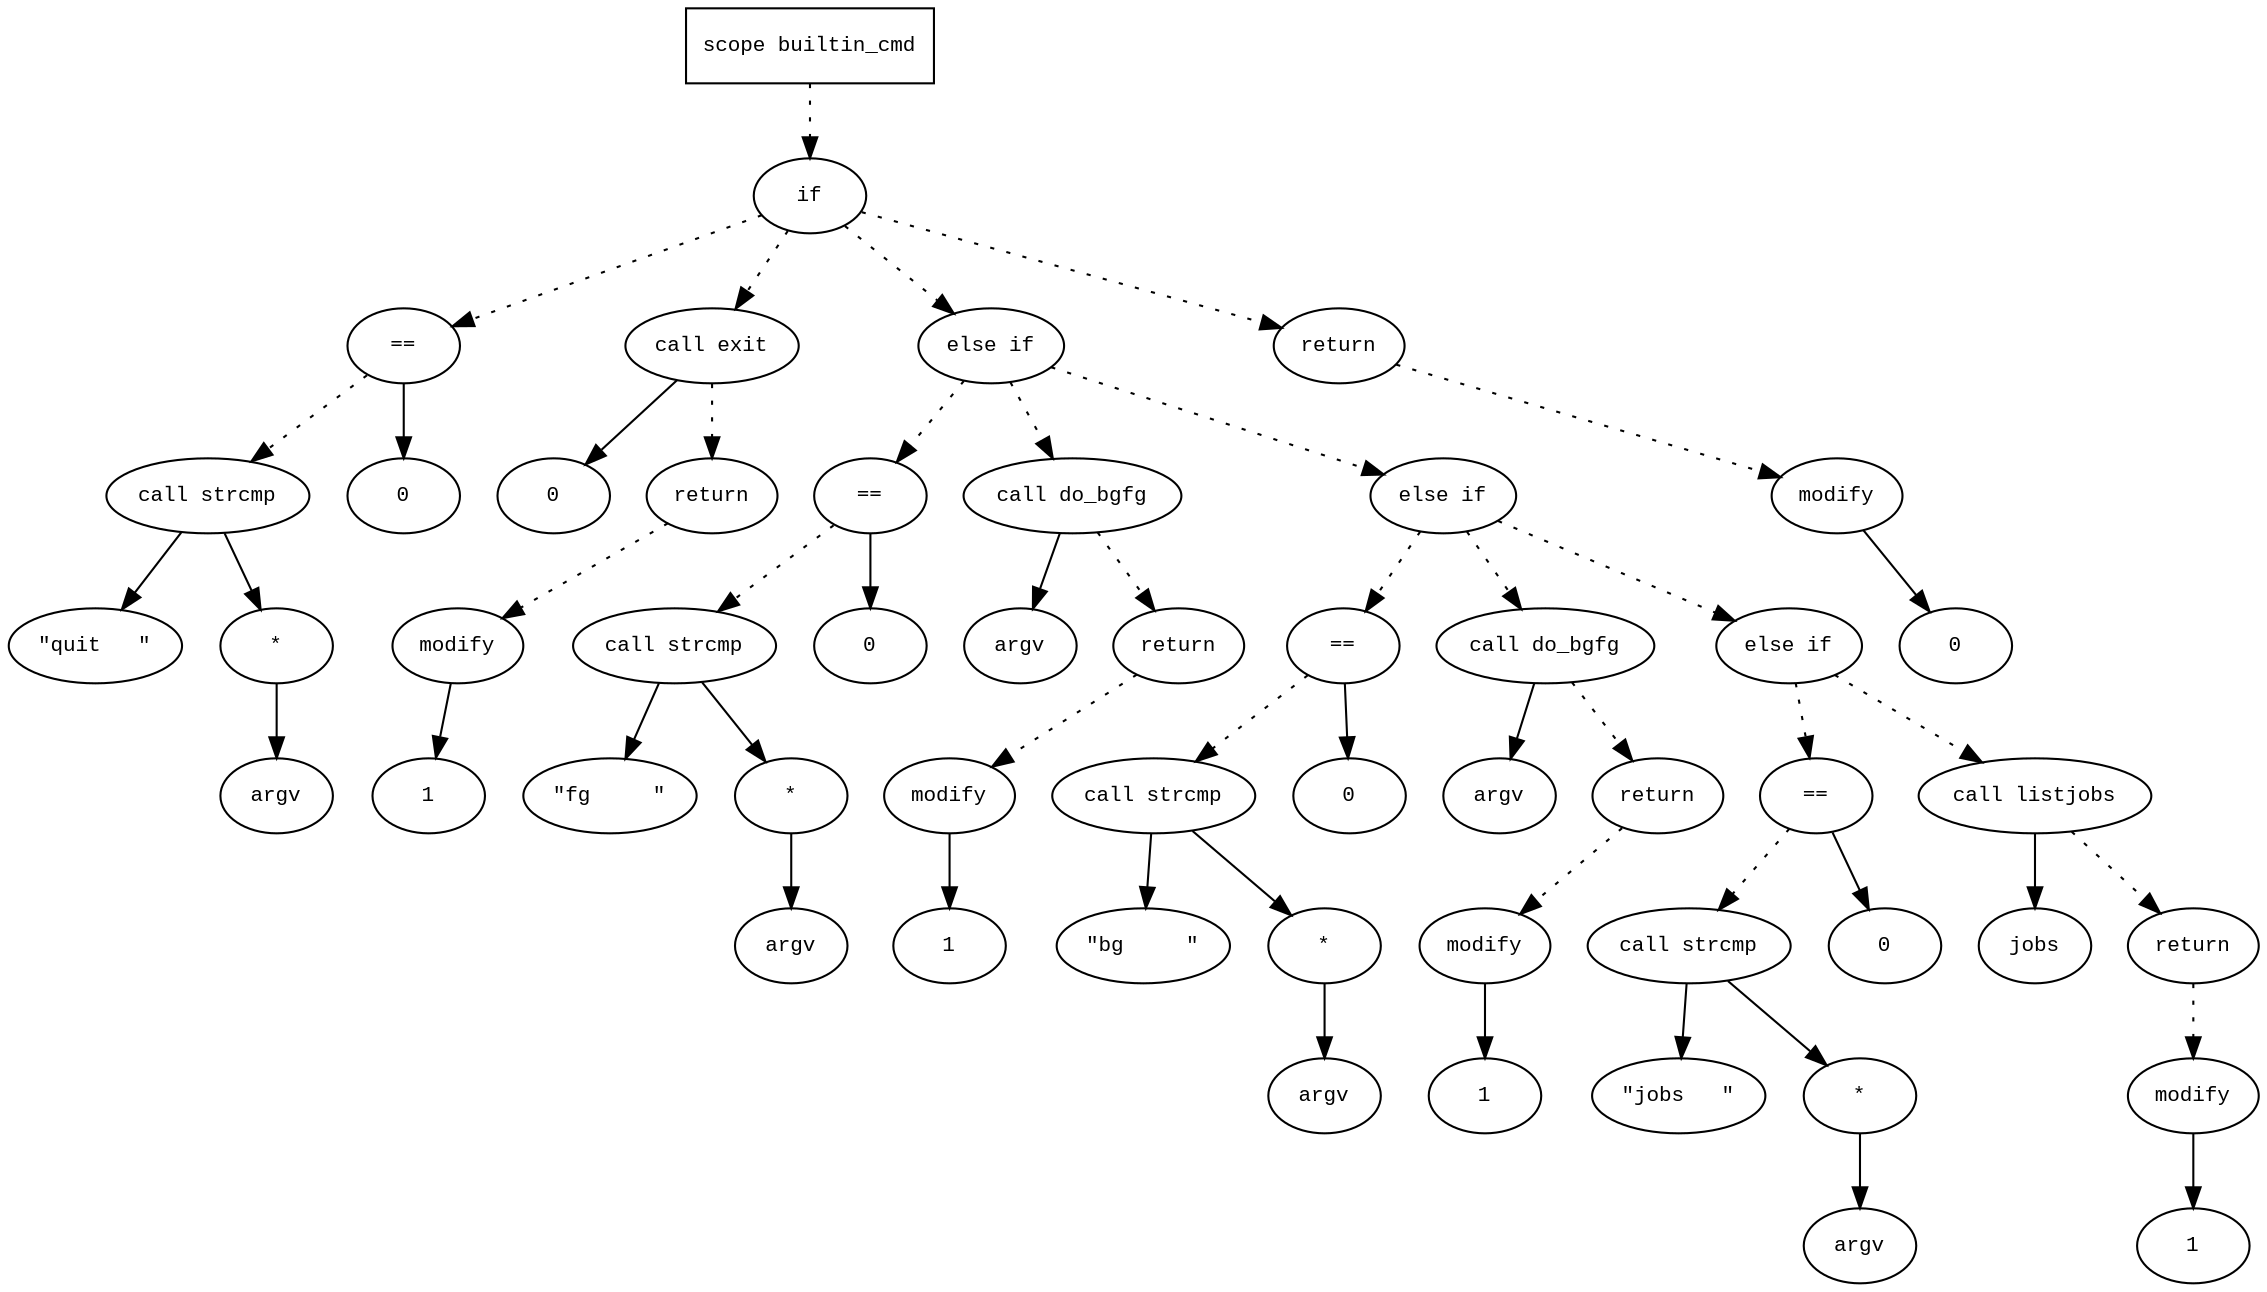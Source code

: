 digraph AST {
  graph [fontname="Times New Roman",fontsize=10];
  node  [fontname="Courier New",fontsize=10];
  edge  [fontname="Times New Roman",fontsize=10];

  node1 [label="scope builtin_cmd",shape=box];
  node2 [label="if",shape=ellipse];
  node1 -> node2 [style=dotted];
  node3 [label="==",shape=ellipse];
  node4 [label="call strcmp",shape=ellipse];
  node5 [label="\"quit   \"",shape=ellipse];
  node4 -> node5;
  node6 [label="*",shape=ellipse];
  node7 [label="argv",shape=ellipse];
  node6 -> node7;
  node4 -> node6;
  node3 -> node4 [style=dotted];
  node8 [label="0",shape=ellipse];
  node3 -> node8;
  node2 -> node3 [style=dotted];
  node9 [label="call exit",shape=ellipse];
  node10 [label="0",shape=ellipse];
  node9 -> node10;
  node2 -> node9 [style=dotted];
  node11 [label="return",shape=ellipse];
  node12 [label="modify",shape=ellipse];
  node13 [label="1",shape=ellipse];
  node12 -> node13;
  node11 -> node12 [style=dotted];
  node9 -> node11 [style=dotted];
  node14 [label="else if",shape=ellipse];
  node2 -> node14 [style=dotted];
  node15 [label="==",shape=ellipse];
  node16 [label="call strcmp",shape=ellipse];
  node17 [label="\"fg     \"",shape=ellipse];
  node16 -> node17;
  node18 [label="*",shape=ellipse];
  node19 [label="argv",shape=ellipse];
  node18 -> node19;
  node16 -> node18;
  node15 -> node16 [style=dotted];
  node20 [label="0",shape=ellipse];
  node15 -> node20;
  node14 -> node15 [style=dotted];
  node21 [label="call do_bgfg",shape=ellipse];
  node22 [label="argv",shape=ellipse];
  node21 -> node22;
  node14 -> node21 [style=dotted];
  node23 [label="return",shape=ellipse];
  node24 [label="modify",shape=ellipse];
  node25 [label="1",shape=ellipse];
  node24 -> node25;
  node23 -> node24 [style=dotted];
  node21 -> node23 [style=dotted];
  node26 [label="else if",shape=ellipse];
  node14 -> node26 [style=dotted];
  node27 [label="==",shape=ellipse];
  node28 [label="call strcmp",shape=ellipse];
  node29 [label="\"bg     \"",shape=ellipse];
  node28 -> node29;
  node30 [label="*",shape=ellipse];
  node31 [label="argv",shape=ellipse];
  node30 -> node31;
  node28 -> node30;
  node27 -> node28 [style=dotted];
  node32 [label="0",shape=ellipse];
  node27 -> node32;
  node26 -> node27 [style=dotted];
  node33 [label="call do_bgfg",shape=ellipse];
  node34 [label="argv",shape=ellipse];
  node33 -> node34;
  node26 -> node33 [style=dotted];
  node35 [label="return",shape=ellipse];
  node36 [label="modify",shape=ellipse];
  node37 [label="1",shape=ellipse];
  node36 -> node37;
  node35 -> node36 [style=dotted];
  node33 -> node35 [style=dotted];
  node38 [label="else if",shape=ellipse];
  node26 -> node38 [style=dotted];
  node39 [label="==",shape=ellipse];
  node40 [label="call strcmp",shape=ellipse];
  node41 [label="\"jobs   \"",shape=ellipse];
  node40 -> node41;
  node42 [label="*",shape=ellipse];
  node43 [label="argv",shape=ellipse];
  node42 -> node43;
  node40 -> node42;
  node39 -> node40 [style=dotted];
  node44 [label="0",shape=ellipse];
  node39 -> node44;
  node38 -> node39 [style=dotted];
  node45 [label="call listjobs",shape=ellipse];
  node46 [label="jobs",shape=ellipse];
  node45 -> node46;
  node38 -> node45 [style=dotted];
  node47 [label="return",shape=ellipse];
  node48 [label="modify",shape=ellipse];
  node49 [label="1",shape=ellipse];
  node48 -> node49;
  node47 -> node48 [style=dotted];
  node45 -> node47 [style=dotted];
  node50 [label="return",shape=ellipse];
  node51 [label="modify",shape=ellipse];
  node52 [label="0",shape=ellipse];
  node51 -> node52;
  node50 -> node51 [style=dotted];
  node2 -> node50 [style=dotted];
} 